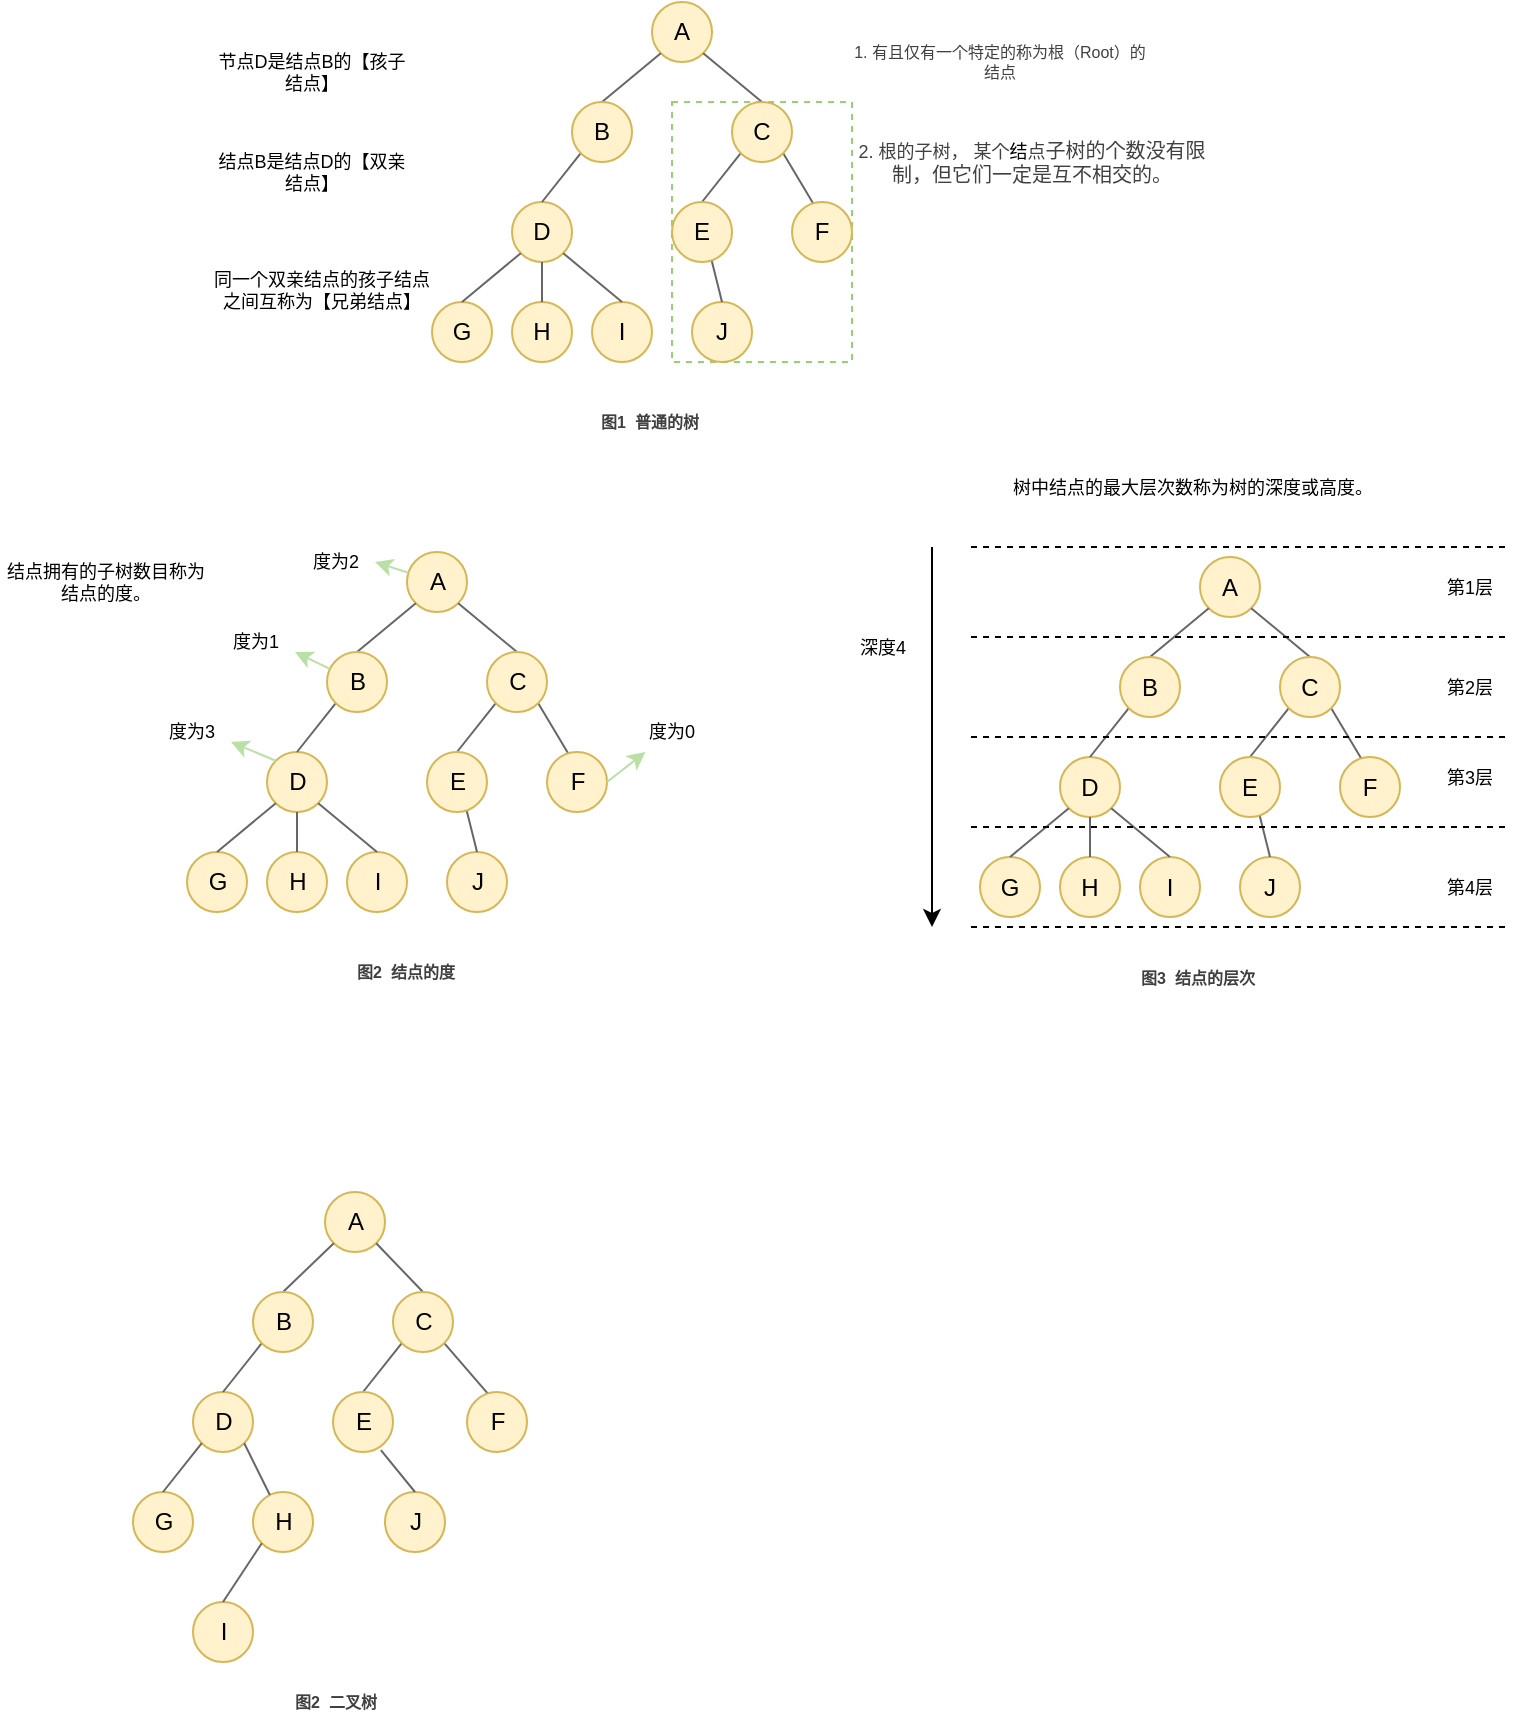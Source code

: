 <mxfile version="14.1.2" type="github">
  <diagram id="wbtQebCqkb7v4KOvZVG4" name="第 1 页">
    <mxGraphModel dx="981" dy="1744" grid="1" gridSize="10" guides="1" tooltips="1" connect="1" arrows="0" fold="1" page="1" pageScale="1" pageWidth="827" pageHeight="1169" math="0" shadow="0">
      <root>
        <mxCell id="0" />
        <mxCell id="1" parent="0" />
        <mxCell id="chGvUEU8lOG_RV2B_Zeu-36" value="" style="rounded=0;whiteSpace=wrap;html=1;fontSize=8;dashed=1;strokeColor=#97D077;" vertex="1" parent="1">
          <mxGeometry x="370" y="-1040" width="90" height="130" as="geometry" />
        </mxCell>
        <mxCell id="chGvUEU8lOG_RV2B_Zeu-2" value="D" style="ellipse;whiteSpace=wrap;html=1;aspect=fixed;fillColor=#fff2cc;strokeColor=#d6b656;" vertex="1" parent="1">
          <mxGeometry x="290" y="-990" width="30" height="30" as="geometry" />
        </mxCell>
        <mxCell id="chGvUEU8lOG_RV2B_Zeu-3" value="A" style="ellipse;whiteSpace=wrap;html=1;aspect=fixed;fillColor=#fff2cc;strokeColor=#d6b656;" vertex="1" parent="1">
          <mxGeometry x="360" y="-1090" width="30" height="30" as="geometry" />
        </mxCell>
        <mxCell id="chGvUEU8lOG_RV2B_Zeu-5" value="J" style="ellipse;whiteSpace=wrap;html=1;aspect=fixed;fillColor=#fff2cc;strokeColor=#d6b656;" vertex="1" parent="1">
          <mxGeometry x="380" y="-940" width="30" height="30" as="geometry" />
        </mxCell>
        <mxCell id="chGvUEU8lOG_RV2B_Zeu-6" value="G" style="ellipse;whiteSpace=wrap;html=1;aspect=fixed;fillColor=#fff2cc;strokeColor=#d6b656;" vertex="1" parent="1">
          <mxGeometry x="250" y="-940" width="30" height="30" as="geometry" />
        </mxCell>
        <mxCell id="chGvUEU8lOG_RV2B_Zeu-9" value="I" style="ellipse;whiteSpace=wrap;html=1;aspect=fixed;fillColor=#fff2cc;strokeColor=#d6b656;" vertex="1" parent="1">
          <mxGeometry x="330" y="-940" width="30" height="30" as="geometry" />
        </mxCell>
        <mxCell id="chGvUEU8lOG_RV2B_Zeu-10" value="H" style="ellipse;whiteSpace=wrap;html=1;aspect=fixed;fillColor=#fff2cc;strokeColor=#d6b656;" vertex="1" parent="1">
          <mxGeometry x="290" y="-940" width="30" height="30" as="geometry" />
        </mxCell>
        <mxCell id="chGvUEU8lOG_RV2B_Zeu-14" value="" style="endArrow=none;html=1;entryX=1;entryY=1;entryDx=0;entryDy=0;exitX=0.5;exitY=0;exitDx=0;exitDy=0;strokeWidth=1;strokeColor=#666666;" edge="1" parent="1" source="chGvUEU8lOG_RV2B_Zeu-29" target="chGvUEU8lOG_RV2B_Zeu-3">
          <mxGeometry width="50" height="50" relative="1" as="geometry">
            <mxPoint x="510" y="-1050" as="sourcePoint" />
            <mxPoint x="560" y="-1100" as="targetPoint" />
          </mxGeometry>
        </mxCell>
        <mxCell id="chGvUEU8lOG_RV2B_Zeu-15" value="" style="endArrow=none;html=1;entryX=0;entryY=1;entryDx=0;entryDy=0;exitX=0.5;exitY=0;exitDx=0;exitDy=0;strokeColor=#666666;strokeWidth=1;" edge="1" parent="1" source="chGvUEU8lOG_RV2B_Zeu-28" target="chGvUEU8lOG_RV2B_Zeu-3">
          <mxGeometry width="50" height="50" relative="1" as="geometry">
            <mxPoint x="250" y="-1030" as="sourcePoint" />
            <mxPoint x="300" y="-1080" as="targetPoint" />
          </mxGeometry>
        </mxCell>
        <mxCell id="chGvUEU8lOG_RV2B_Zeu-16" value="" style="endArrow=none;html=1;entryX=0;entryY=1;entryDx=0;entryDy=0;exitX=0.5;exitY=0;exitDx=0;exitDy=0;strokeColor=#666666;strokeWidth=1;" edge="1" parent="1" source="chGvUEU8lOG_RV2B_Zeu-2" target="chGvUEU8lOG_RV2B_Zeu-28">
          <mxGeometry width="50" height="50" relative="1" as="geometry">
            <mxPoint x="305" y="-980" as="sourcePoint" />
            <mxPoint x="530" y="-980" as="targetPoint" />
          </mxGeometry>
        </mxCell>
        <mxCell id="chGvUEU8lOG_RV2B_Zeu-17" value="" style="endArrow=none;html=1;entryX=1;entryY=1;entryDx=0;entryDy=0;exitX=0.369;exitY=0.051;exitDx=0;exitDy=0;strokeColor=#666666;strokeWidth=1;exitPerimeter=0;" edge="1" parent="1" source="chGvUEU8lOG_RV2B_Zeu-31" target="chGvUEU8lOG_RV2B_Zeu-29">
          <mxGeometry width="50" height="50" relative="1" as="geometry">
            <mxPoint x="590" y="-960" as="sourcePoint" />
            <mxPoint x="425.607" y="-1014.393" as="targetPoint" />
          </mxGeometry>
        </mxCell>
        <mxCell id="chGvUEU8lOG_RV2B_Zeu-18" value="" style="endArrow=none;html=1;exitX=0.5;exitY=0;exitDx=0;exitDy=0;strokeColor=#666666;strokeWidth=1;entryX=0;entryY=1;entryDx=0;entryDy=0;" edge="1" parent="1" source="chGvUEU8lOG_RV2B_Zeu-30" target="chGvUEU8lOG_RV2B_Zeu-29">
          <mxGeometry width="50" height="50" relative="1" as="geometry">
            <mxPoint x="395" y="-990" as="sourcePoint" />
            <mxPoint x="405" y="-1000" as="targetPoint" />
          </mxGeometry>
        </mxCell>
        <mxCell id="chGvUEU8lOG_RV2B_Zeu-19" value="" style="endArrow=none;html=1;entryX=0;entryY=1;entryDx=0;entryDy=0;exitX=0.5;exitY=0;exitDx=0;exitDy=0;strokeColor=#666666;strokeWidth=1;" edge="1" parent="1" source="chGvUEU8lOG_RV2B_Zeu-6" target="chGvUEU8lOG_RV2B_Zeu-2">
          <mxGeometry width="50" height="50" relative="1" as="geometry">
            <mxPoint x="190" y="-970" as="sourcePoint" />
            <mxPoint x="240" y="-1020" as="targetPoint" />
          </mxGeometry>
        </mxCell>
        <mxCell id="chGvUEU8lOG_RV2B_Zeu-20" value="" style="endArrow=none;html=1;entryX=0.5;entryY=1;entryDx=0;entryDy=0;strokeColor=#666666;strokeWidth=1;" edge="1" parent="1" source="chGvUEU8lOG_RV2B_Zeu-10" target="chGvUEU8lOG_RV2B_Zeu-2">
          <mxGeometry width="50" height="50" relative="1" as="geometry">
            <mxPoint x="240" y="-810" as="sourcePoint" />
            <mxPoint x="290" y="-860" as="targetPoint" />
          </mxGeometry>
        </mxCell>
        <mxCell id="chGvUEU8lOG_RV2B_Zeu-21" value="" style="endArrow=none;html=1;entryX=1;entryY=1;entryDx=0;entryDy=0;exitX=0.5;exitY=0;exitDx=0;exitDy=0;strokeColor=#666666;strokeWidth=1;" edge="1" parent="1" source="chGvUEU8lOG_RV2B_Zeu-9" target="chGvUEU8lOG_RV2B_Zeu-2">
          <mxGeometry width="50" height="50" relative="1" as="geometry">
            <mxPoint x="320" y="-790" as="sourcePoint" />
            <mxPoint x="370" y="-840" as="targetPoint" />
          </mxGeometry>
        </mxCell>
        <mxCell id="chGvUEU8lOG_RV2B_Zeu-22" value="" style="endArrow=none;html=1;exitX=0.5;exitY=0;exitDx=0;exitDy=0;strokeColor=#666666;strokeWidth=1;entryX=0.662;entryY=0.981;entryDx=0;entryDy=0;entryPerimeter=0;" edge="1" parent="1" source="chGvUEU8lOG_RV2B_Zeu-5" target="chGvUEU8lOG_RV2B_Zeu-30">
          <mxGeometry width="50" height="50" relative="1" as="geometry">
            <mxPoint x="520" y="-910" as="sourcePoint" />
            <mxPoint x="396" y="-964" as="targetPoint" />
          </mxGeometry>
        </mxCell>
        <mxCell id="chGvUEU8lOG_RV2B_Zeu-28" value="B" style="ellipse;whiteSpace=wrap;html=1;aspect=fixed;fillColor=#fff2cc;strokeColor=#d6b656;" vertex="1" parent="1">
          <mxGeometry x="320" y="-1040" width="30" height="30" as="geometry" />
        </mxCell>
        <mxCell id="chGvUEU8lOG_RV2B_Zeu-29" value="C" style="ellipse;whiteSpace=wrap;html=1;aspect=fixed;fillColor=#fff2cc;strokeColor=#d6b656;" vertex="1" parent="1">
          <mxGeometry x="400" y="-1040" width="30" height="30" as="geometry" />
        </mxCell>
        <mxCell id="chGvUEU8lOG_RV2B_Zeu-30" value="E" style="ellipse;whiteSpace=wrap;html=1;aspect=fixed;fillColor=#fff2cc;strokeColor=#d6b656;" vertex="1" parent="1">
          <mxGeometry x="370" y="-990" width="30" height="30" as="geometry" />
        </mxCell>
        <mxCell id="chGvUEU8lOG_RV2B_Zeu-31" value="F" style="ellipse;whiteSpace=wrap;html=1;aspect=fixed;fillColor=#fff2cc;strokeColor=#d6b656;" vertex="1" parent="1">
          <mxGeometry x="430" y="-990" width="30" height="30" as="geometry" />
        </mxCell>
        <mxCell id="chGvUEU8lOG_RV2B_Zeu-34" value="&lt;span style=&quot;color: rgb(64 , 64 , 64) ; font-size: 8px ; background-color: rgb(255 , 255 , 255)&quot;&gt;1. 有且仅有一个特定的称为根（Root）的结点&lt;/span&gt;" style="text;html=1;strokeColor=none;fillColor=none;align=center;verticalAlign=middle;whiteSpace=wrap;rounded=0;fontSize=8;" vertex="1" parent="1">
          <mxGeometry x="459" y="-1070" width="150" height="20" as="geometry" />
        </mxCell>
        <mxCell id="chGvUEU8lOG_RV2B_Zeu-35" value="&lt;span style=&quot;color: rgb(64 , 64 , 64) ; font-size: 8px ; font-style: normal ; letter-spacing: normal ; text-indent: 0px ; text-transform: none ; word-spacing: 0px ; background-color: rgb(255 , 255 , 255) ; display: inline ; float: none&quot;&gt;图1&amp;nbsp; 普通的树&lt;/span&gt;" style="text;html=1;strokeColor=none;fillColor=none;align=center;verticalAlign=middle;whiteSpace=wrap;rounded=0;fontSize=8;fontStyle=1" vertex="1" parent="1">
          <mxGeometry x="304" y="-890" width="110" height="20" as="geometry" />
        </mxCell>
        <mxCell id="chGvUEU8lOG_RV2B_Zeu-38" value="&lt;span style=&quot;color: rgb(64 , 64 , 64) ; font-size: 9px ; background-color: rgb(255 , 255 , 255)&quot;&gt;2. 根的子树， 某个&lt;/span&gt;结&lt;span style=&quot;color: rgb(64 , 64 , 64) ; font-size: 9px ; background-color: rgb(255 , 255 , 255)&quot;&gt;点&lt;/span&gt;&lt;font color=&quot;#404040&quot; size=&quot;1&quot;&gt;子树的个数没有限制，但它们一定是互不相交的。&lt;/font&gt;" style="text;html=1;strokeColor=none;fillColor=none;align=center;verticalAlign=middle;whiteSpace=wrap;rounded=0;dashed=1;fontSize=9;" vertex="1" parent="1">
          <mxGeometry x="460" y="-1030" width="180" height="40" as="geometry" />
        </mxCell>
        <mxCell id="chGvUEU8lOG_RV2B_Zeu-47" value="节点D是结点B的【孩子结点】" style="text;html=1;strokeColor=none;fillColor=none;align=center;verticalAlign=middle;whiteSpace=wrap;rounded=0;dashed=1;fontSize=9;" vertex="1" parent="1">
          <mxGeometry x="140" y="-1070" width="100" height="30" as="geometry" />
        </mxCell>
        <mxCell id="chGvUEU8lOG_RV2B_Zeu-48" value="结点B是结点D的【双亲结点】" style="text;html=1;strokeColor=none;fillColor=none;align=center;verticalAlign=middle;whiteSpace=wrap;rounded=0;dashed=1;fontSize=9;" vertex="1" parent="1">
          <mxGeometry x="140" y="-1020" width="100" height="30" as="geometry" />
        </mxCell>
        <mxCell id="chGvUEU8lOG_RV2B_Zeu-49" value="同一个双亲结点的孩子结点之间互称为【兄弟结点】" style="text;html=1;strokeColor=none;fillColor=none;align=center;verticalAlign=middle;whiteSpace=wrap;rounded=0;dashed=1;fontSize=9;" vertex="1" parent="1">
          <mxGeometry x="140" y="-970" width="110" height="47.5" as="geometry" />
        </mxCell>
        <mxCell id="chGvUEU8lOG_RV2B_Zeu-50" style="edgeStyle=none;rounded=0;orthogonalLoop=1;jettySize=auto;html=1;exitX=1;exitY=0.5;exitDx=0;exitDy=0;strokeColor=#B9E0A5;strokeWidth=1;fontSize=9;" edge="1" parent="1" source="chGvUEU8lOG_RV2B_Zeu-35" target="chGvUEU8lOG_RV2B_Zeu-35">
          <mxGeometry relative="1" as="geometry" />
        </mxCell>
        <mxCell id="chGvUEU8lOG_RV2B_Zeu-52" value="D" style="ellipse;whiteSpace=wrap;html=1;aspect=fixed;fillColor=#fff2cc;strokeColor=#d6b656;" vertex="1" parent="1">
          <mxGeometry x="167.5" y="-715" width="30" height="30" as="geometry" />
        </mxCell>
        <mxCell id="chGvUEU8lOG_RV2B_Zeu-53" value="A" style="ellipse;whiteSpace=wrap;html=1;aspect=fixed;fillColor=#fff2cc;strokeColor=#d6b656;" vertex="1" parent="1">
          <mxGeometry x="237.5" y="-815" width="30" height="30" as="geometry" />
        </mxCell>
        <mxCell id="chGvUEU8lOG_RV2B_Zeu-54" value="J" style="ellipse;whiteSpace=wrap;html=1;aspect=fixed;fillColor=#fff2cc;strokeColor=#d6b656;" vertex="1" parent="1">
          <mxGeometry x="257.5" y="-665" width="30" height="30" as="geometry" />
        </mxCell>
        <mxCell id="chGvUEU8lOG_RV2B_Zeu-55" value="G" style="ellipse;whiteSpace=wrap;html=1;aspect=fixed;fillColor=#fff2cc;strokeColor=#d6b656;" vertex="1" parent="1">
          <mxGeometry x="127.5" y="-665" width="30" height="30" as="geometry" />
        </mxCell>
        <mxCell id="chGvUEU8lOG_RV2B_Zeu-56" value="I" style="ellipse;whiteSpace=wrap;html=1;aspect=fixed;fillColor=#fff2cc;strokeColor=#d6b656;" vertex="1" parent="1">
          <mxGeometry x="207.5" y="-665" width="30" height="30" as="geometry" />
        </mxCell>
        <mxCell id="chGvUEU8lOG_RV2B_Zeu-57" value="H" style="ellipse;whiteSpace=wrap;html=1;aspect=fixed;fillColor=#fff2cc;strokeColor=#d6b656;" vertex="1" parent="1">
          <mxGeometry x="167.5" y="-665" width="30" height="30" as="geometry" />
        </mxCell>
        <mxCell id="chGvUEU8lOG_RV2B_Zeu-58" value="" style="endArrow=none;html=1;entryX=1;entryY=1;entryDx=0;entryDy=0;exitX=0.5;exitY=0;exitDx=0;exitDy=0;strokeWidth=1;strokeColor=#666666;" edge="1" parent="1" source="chGvUEU8lOG_RV2B_Zeu-68" target="chGvUEU8lOG_RV2B_Zeu-53">
          <mxGeometry width="50" height="50" relative="1" as="geometry">
            <mxPoint x="387.5" y="-775" as="sourcePoint" />
            <mxPoint x="437.5" y="-825" as="targetPoint" />
          </mxGeometry>
        </mxCell>
        <mxCell id="chGvUEU8lOG_RV2B_Zeu-59" value="" style="endArrow=none;html=1;entryX=0;entryY=1;entryDx=0;entryDy=0;exitX=0.5;exitY=0;exitDx=0;exitDy=0;strokeColor=#666666;strokeWidth=1;" edge="1" parent="1" source="chGvUEU8lOG_RV2B_Zeu-67" target="chGvUEU8lOG_RV2B_Zeu-53">
          <mxGeometry width="50" height="50" relative="1" as="geometry">
            <mxPoint x="127.5" y="-755" as="sourcePoint" />
            <mxPoint x="177.5" y="-805" as="targetPoint" />
          </mxGeometry>
        </mxCell>
        <mxCell id="chGvUEU8lOG_RV2B_Zeu-60" value="" style="endArrow=none;html=1;entryX=0;entryY=1;entryDx=0;entryDy=0;exitX=0.5;exitY=0;exitDx=0;exitDy=0;strokeColor=#666666;strokeWidth=1;" edge="1" parent="1" source="chGvUEU8lOG_RV2B_Zeu-52" target="chGvUEU8lOG_RV2B_Zeu-67">
          <mxGeometry width="50" height="50" relative="1" as="geometry">
            <mxPoint x="182.5" y="-705" as="sourcePoint" />
            <mxPoint x="407.5" y="-705" as="targetPoint" />
          </mxGeometry>
        </mxCell>
        <mxCell id="chGvUEU8lOG_RV2B_Zeu-61" value="" style="endArrow=none;html=1;entryX=1;entryY=1;entryDx=0;entryDy=0;exitX=0.369;exitY=0.051;exitDx=0;exitDy=0;strokeColor=#666666;strokeWidth=1;exitPerimeter=0;" edge="1" parent="1" source="chGvUEU8lOG_RV2B_Zeu-70" target="chGvUEU8lOG_RV2B_Zeu-68">
          <mxGeometry width="50" height="50" relative="1" as="geometry">
            <mxPoint x="467.5" y="-685" as="sourcePoint" />
            <mxPoint x="303.107" y="-739.393" as="targetPoint" />
          </mxGeometry>
        </mxCell>
        <mxCell id="chGvUEU8lOG_RV2B_Zeu-62" value="" style="endArrow=none;html=1;exitX=0.5;exitY=0;exitDx=0;exitDy=0;strokeColor=#666666;strokeWidth=1;entryX=0;entryY=1;entryDx=0;entryDy=0;" edge="1" parent="1" source="chGvUEU8lOG_RV2B_Zeu-69" target="chGvUEU8lOG_RV2B_Zeu-68">
          <mxGeometry width="50" height="50" relative="1" as="geometry">
            <mxPoint x="272.5" y="-715" as="sourcePoint" />
            <mxPoint x="282.5" y="-725" as="targetPoint" />
          </mxGeometry>
        </mxCell>
        <mxCell id="chGvUEU8lOG_RV2B_Zeu-63" value="" style="endArrow=none;html=1;entryX=0;entryY=1;entryDx=0;entryDy=0;exitX=0.5;exitY=0;exitDx=0;exitDy=0;strokeColor=#666666;strokeWidth=1;" edge="1" parent="1" source="chGvUEU8lOG_RV2B_Zeu-55" target="chGvUEU8lOG_RV2B_Zeu-52">
          <mxGeometry width="50" height="50" relative="1" as="geometry">
            <mxPoint x="67.5" y="-695" as="sourcePoint" />
            <mxPoint x="117.5" y="-745" as="targetPoint" />
          </mxGeometry>
        </mxCell>
        <mxCell id="chGvUEU8lOG_RV2B_Zeu-64" value="" style="endArrow=none;html=1;entryX=0.5;entryY=1;entryDx=0;entryDy=0;strokeColor=#666666;strokeWidth=1;" edge="1" parent="1" source="chGvUEU8lOG_RV2B_Zeu-57" target="chGvUEU8lOG_RV2B_Zeu-52">
          <mxGeometry width="50" height="50" relative="1" as="geometry">
            <mxPoint x="117.5" y="-535" as="sourcePoint" />
            <mxPoint x="167.5" y="-585" as="targetPoint" />
          </mxGeometry>
        </mxCell>
        <mxCell id="chGvUEU8lOG_RV2B_Zeu-65" value="" style="endArrow=none;html=1;entryX=1;entryY=1;entryDx=0;entryDy=0;exitX=0.5;exitY=0;exitDx=0;exitDy=0;strokeColor=#666666;strokeWidth=1;" edge="1" parent="1" source="chGvUEU8lOG_RV2B_Zeu-56" target="chGvUEU8lOG_RV2B_Zeu-52">
          <mxGeometry width="50" height="50" relative="1" as="geometry">
            <mxPoint x="197.5" y="-515" as="sourcePoint" />
            <mxPoint x="247.5" y="-565" as="targetPoint" />
          </mxGeometry>
        </mxCell>
        <mxCell id="chGvUEU8lOG_RV2B_Zeu-66" value="" style="endArrow=none;html=1;exitX=0.5;exitY=0;exitDx=0;exitDy=0;strokeColor=#666666;strokeWidth=1;entryX=0.662;entryY=0.981;entryDx=0;entryDy=0;entryPerimeter=0;" edge="1" parent="1" source="chGvUEU8lOG_RV2B_Zeu-54" target="chGvUEU8lOG_RV2B_Zeu-69">
          <mxGeometry width="50" height="50" relative="1" as="geometry">
            <mxPoint x="397.5" y="-635" as="sourcePoint" />
            <mxPoint x="273.5" y="-689" as="targetPoint" />
          </mxGeometry>
        </mxCell>
        <mxCell id="chGvUEU8lOG_RV2B_Zeu-67" value="B" style="ellipse;whiteSpace=wrap;html=1;aspect=fixed;fillColor=#fff2cc;strokeColor=#d6b656;" vertex="1" parent="1">
          <mxGeometry x="197.5" y="-765" width="30" height="30" as="geometry" />
        </mxCell>
        <mxCell id="chGvUEU8lOG_RV2B_Zeu-68" value="C" style="ellipse;whiteSpace=wrap;html=1;aspect=fixed;fillColor=#fff2cc;strokeColor=#d6b656;" vertex="1" parent="1">
          <mxGeometry x="277.5" y="-765" width="30" height="30" as="geometry" />
        </mxCell>
        <mxCell id="chGvUEU8lOG_RV2B_Zeu-69" value="E" style="ellipse;whiteSpace=wrap;html=1;aspect=fixed;fillColor=#fff2cc;strokeColor=#d6b656;" vertex="1" parent="1">
          <mxGeometry x="247.5" y="-715" width="30" height="30" as="geometry" />
        </mxCell>
        <mxCell id="chGvUEU8lOG_RV2B_Zeu-70" value="F" style="ellipse;whiteSpace=wrap;html=1;aspect=fixed;fillColor=#fff2cc;strokeColor=#d6b656;" vertex="1" parent="1">
          <mxGeometry x="307.5" y="-715" width="30" height="30" as="geometry" />
        </mxCell>
        <mxCell id="chGvUEU8lOG_RV2B_Zeu-71" value="&lt;span style=&quot;color: rgb(64 , 64 , 64) ; font-size: 8px ; font-style: normal ; letter-spacing: normal ; text-indent: 0px ; text-transform: none ; word-spacing: 0px ; background-color: rgb(255 , 255 , 255) ; display: inline ; float: none&quot;&gt;图2&amp;nbsp; 结点的度&lt;/span&gt;" style="text;html=1;strokeColor=none;fillColor=none;align=center;verticalAlign=middle;whiteSpace=wrap;rounded=0;fontSize=8;fontStyle=1" vertex="1" parent="1">
          <mxGeometry x="181.5" y="-615" width="110" height="20" as="geometry" />
        </mxCell>
        <mxCell id="chGvUEU8lOG_RV2B_Zeu-72" value="结点拥有的子树数目称为结点的度。" style="text;html=1;strokeColor=none;fillColor=none;align=center;verticalAlign=middle;whiteSpace=wrap;rounded=0;dashed=1;fontSize=9;" vertex="1" parent="1">
          <mxGeometry x="34" y="-820" width="106" height="40" as="geometry" />
        </mxCell>
        <mxCell id="chGvUEU8lOG_RV2B_Zeu-73" value="度为2" style="text;html=1;strokeColor=none;fillColor=none;align=center;verticalAlign=middle;whiteSpace=wrap;rounded=0;dashed=1;fontSize=9;" vertex="1" parent="1">
          <mxGeometry x="181.5" y="-820" width="40" height="20" as="geometry" />
        </mxCell>
        <mxCell id="chGvUEU8lOG_RV2B_Zeu-74" value="" style="endArrow=classic;html=1;strokeWidth=1;fontSize=9;entryX=1;entryY=0.5;entryDx=0;entryDy=0;strokeColor=#B9E0A5;" edge="1" parent="1" source="chGvUEU8lOG_RV2B_Zeu-53" target="chGvUEU8lOG_RV2B_Zeu-73">
          <mxGeometry width="50" height="50" relative="1" as="geometry">
            <mxPoint x="307.5" y="-835" as="sourcePoint" />
            <mxPoint x="357.5" y="-885" as="targetPoint" />
          </mxGeometry>
        </mxCell>
        <mxCell id="chGvUEU8lOG_RV2B_Zeu-75" value="度为1" style="text;html=1;strokeColor=none;fillColor=none;align=center;verticalAlign=middle;whiteSpace=wrap;rounded=0;dashed=1;fontSize=9;" vertex="1" parent="1">
          <mxGeometry x="141.5" y="-780" width="40" height="20" as="geometry" />
        </mxCell>
        <mxCell id="chGvUEU8lOG_RV2B_Zeu-76" value="" style="endArrow=classic;html=1;strokeWidth=1;fontSize=9;entryX=1;entryY=0.75;entryDx=0;entryDy=0;strokeColor=#B9E0A5;" edge="1" parent="1" source="chGvUEU8lOG_RV2B_Zeu-67" target="chGvUEU8lOG_RV2B_Zeu-75">
          <mxGeometry width="50" height="50" relative="1" as="geometry">
            <mxPoint x="250.327" y="-798.765" as="sourcePoint" />
            <mxPoint x="227.5" y="-815" as="targetPoint" />
          </mxGeometry>
        </mxCell>
        <mxCell id="chGvUEU8lOG_RV2B_Zeu-77" style="edgeStyle=none;rounded=0;orthogonalLoop=1;jettySize=auto;html=1;exitX=1;exitY=0.5;exitDx=0;exitDy=0;strokeColor=#B9E0A5;strokeWidth=1;fontSize=9;" edge="1" parent="1" source="chGvUEU8lOG_RV2B_Zeu-71" target="chGvUEU8lOG_RV2B_Zeu-71">
          <mxGeometry relative="1" as="geometry" />
        </mxCell>
        <mxCell id="chGvUEU8lOG_RV2B_Zeu-78" value="度为3" style="text;html=1;strokeColor=none;fillColor=none;align=center;verticalAlign=middle;whiteSpace=wrap;rounded=0;dashed=1;fontSize=9;" vertex="1" parent="1">
          <mxGeometry x="109.5" y="-735" width="40" height="20" as="geometry" />
        </mxCell>
        <mxCell id="chGvUEU8lOG_RV2B_Zeu-79" value="度为0" style="text;html=1;strokeColor=none;fillColor=none;align=center;verticalAlign=middle;whiteSpace=wrap;rounded=0;dashed=1;fontSize=9;" vertex="1" parent="1">
          <mxGeometry x="349.5" y="-735" width="40" height="20" as="geometry" />
        </mxCell>
        <mxCell id="chGvUEU8lOG_RV2B_Zeu-80" value="" style="endArrow=classic;html=1;strokeWidth=1;fontSize=9;entryX=1;entryY=0.75;entryDx=0;entryDy=0;strokeColor=#B9E0A5;exitX=0;exitY=0;exitDx=0;exitDy=0;" edge="1" parent="1" source="chGvUEU8lOG_RV2B_Zeu-52" target="chGvUEU8lOG_RV2B_Zeu-78">
          <mxGeometry width="50" height="50" relative="1" as="geometry">
            <mxPoint x="207.836" y="-743.158" as="sourcePoint" />
            <mxPoint x="177.5" y="-750" as="targetPoint" />
          </mxGeometry>
        </mxCell>
        <mxCell id="chGvUEU8lOG_RV2B_Zeu-81" value="" style="endArrow=classic;html=1;strokeWidth=1;fontSize=9;strokeColor=#B9E0A5;exitX=1;exitY=0.5;exitDx=0;exitDy=0;" edge="1" parent="1" source="chGvUEU8lOG_RV2B_Zeu-70" target="chGvUEU8lOG_RV2B_Zeu-79">
          <mxGeometry width="50" height="50" relative="1" as="geometry">
            <mxPoint x="181.893" y="-700.607" as="sourcePoint" />
            <mxPoint x="149.5" y="-710" as="targetPoint" />
          </mxGeometry>
        </mxCell>
        <mxCell id="chGvUEU8lOG_RV2B_Zeu-82" value="D" style="ellipse;whiteSpace=wrap;html=1;aspect=fixed;fillColor=#fff2cc;strokeColor=#d6b656;" vertex="1" parent="1">
          <mxGeometry x="564" y="-712.5" width="30" height="30" as="geometry" />
        </mxCell>
        <mxCell id="chGvUEU8lOG_RV2B_Zeu-83" value="A" style="ellipse;whiteSpace=wrap;html=1;aspect=fixed;fillColor=#fff2cc;strokeColor=#d6b656;" vertex="1" parent="1">
          <mxGeometry x="634" y="-812.5" width="30" height="30" as="geometry" />
        </mxCell>
        <mxCell id="chGvUEU8lOG_RV2B_Zeu-84" value="J" style="ellipse;whiteSpace=wrap;html=1;aspect=fixed;fillColor=#fff2cc;strokeColor=#d6b656;" vertex="1" parent="1">
          <mxGeometry x="654" y="-662.5" width="30" height="30" as="geometry" />
        </mxCell>
        <mxCell id="chGvUEU8lOG_RV2B_Zeu-85" value="G" style="ellipse;whiteSpace=wrap;html=1;aspect=fixed;fillColor=#fff2cc;strokeColor=#d6b656;" vertex="1" parent="1">
          <mxGeometry x="524" y="-662.5" width="30" height="30" as="geometry" />
        </mxCell>
        <mxCell id="chGvUEU8lOG_RV2B_Zeu-86" value="I" style="ellipse;whiteSpace=wrap;html=1;aspect=fixed;fillColor=#fff2cc;strokeColor=#d6b656;" vertex="1" parent="1">
          <mxGeometry x="604" y="-662.5" width="30" height="30" as="geometry" />
        </mxCell>
        <mxCell id="chGvUEU8lOG_RV2B_Zeu-87" value="H" style="ellipse;whiteSpace=wrap;html=1;aspect=fixed;fillColor=#fff2cc;strokeColor=#d6b656;" vertex="1" parent="1">
          <mxGeometry x="564" y="-662.5" width="30" height="30" as="geometry" />
        </mxCell>
        <mxCell id="chGvUEU8lOG_RV2B_Zeu-88" value="" style="endArrow=none;html=1;entryX=1;entryY=1;entryDx=0;entryDy=0;exitX=0.5;exitY=0;exitDx=0;exitDy=0;strokeWidth=1;strokeColor=#666666;" edge="1" parent="1" source="chGvUEU8lOG_RV2B_Zeu-98" target="chGvUEU8lOG_RV2B_Zeu-83">
          <mxGeometry width="50" height="50" relative="1" as="geometry">
            <mxPoint x="784" y="-772.5" as="sourcePoint" />
            <mxPoint x="834" y="-822.5" as="targetPoint" />
          </mxGeometry>
        </mxCell>
        <mxCell id="chGvUEU8lOG_RV2B_Zeu-89" value="" style="endArrow=none;html=1;entryX=0;entryY=1;entryDx=0;entryDy=0;exitX=0.5;exitY=0;exitDx=0;exitDy=0;strokeColor=#666666;strokeWidth=1;" edge="1" parent="1" source="chGvUEU8lOG_RV2B_Zeu-97" target="chGvUEU8lOG_RV2B_Zeu-83">
          <mxGeometry width="50" height="50" relative="1" as="geometry">
            <mxPoint x="524" y="-752.5" as="sourcePoint" />
            <mxPoint x="574" y="-802.5" as="targetPoint" />
          </mxGeometry>
        </mxCell>
        <mxCell id="chGvUEU8lOG_RV2B_Zeu-90" value="" style="endArrow=none;html=1;entryX=0;entryY=1;entryDx=0;entryDy=0;exitX=0.5;exitY=0;exitDx=0;exitDy=0;strokeColor=#666666;strokeWidth=1;" edge="1" parent="1" source="chGvUEU8lOG_RV2B_Zeu-82" target="chGvUEU8lOG_RV2B_Zeu-97">
          <mxGeometry width="50" height="50" relative="1" as="geometry">
            <mxPoint x="579" y="-702.5" as="sourcePoint" />
            <mxPoint x="804" y="-702.5" as="targetPoint" />
          </mxGeometry>
        </mxCell>
        <mxCell id="chGvUEU8lOG_RV2B_Zeu-91" value="" style="endArrow=none;html=1;entryX=1;entryY=1;entryDx=0;entryDy=0;exitX=0.369;exitY=0.051;exitDx=0;exitDy=0;strokeColor=#666666;strokeWidth=1;exitPerimeter=0;" edge="1" parent="1" source="chGvUEU8lOG_RV2B_Zeu-100" target="chGvUEU8lOG_RV2B_Zeu-98">
          <mxGeometry width="50" height="50" relative="1" as="geometry">
            <mxPoint x="864" y="-682.5" as="sourcePoint" />
            <mxPoint x="699.607" y="-736.893" as="targetPoint" />
          </mxGeometry>
        </mxCell>
        <mxCell id="chGvUEU8lOG_RV2B_Zeu-92" value="" style="endArrow=none;html=1;exitX=0.5;exitY=0;exitDx=0;exitDy=0;strokeColor=#666666;strokeWidth=1;entryX=0;entryY=1;entryDx=0;entryDy=0;" edge="1" parent="1" source="chGvUEU8lOG_RV2B_Zeu-99" target="chGvUEU8lOG_RV2B_Zeu-98">
          <mxGeometry width="50" height="50" relative="1" as="geometry">
            <mxPoint x="669" y="-712.5" as="sourcePoint" />
            <mxPoint x="679" y="-722.5" as="targetPoint" />
          </mxGeometry>
        </mxCell>
        <mxCell id="chGvUEU8lOG_RV2B_Zeu-93" value="" style="endArrow=none;html=1;entryX=0;entryY=1;entryDx=0;entryDy=0;exitX=0.5;exitY=0;exitDx=0;exitDy=0;strokeColor=#666666;strokeWidth=1;" edge="1" parent="1" source="chGvUEU8lOG_RV2B_Zeu-85" target="chGvUEU8lOG_RV2B_Zeu-82">
          <mxGeometry width="50" height="50" relative="1" as="geometry">
            <mxPoint x="464" y="-692.5" as="sourcePoint" />
            <mxPoint x="514" y="-742.5" as="targetPoint" />
          </mxGeometry>
        </mxCell>
        <mxCell id="chGvUEU8lOG_RV2B_Zeu-94" value="" style="endArrow=none;html=1;entryX=0.5;entryY=1;entryDx=0;entryDy=0;strokeColor=#666666;strokeWidth=1;" edge="1" parent="1" source="chGvUEU8lOG_RV2B_Zeu-87" target="chGvUEU8lOG_RV2B_Zeu-82">
          <mxGeometry width="50" height="50" relative="1" as="geometry">
            <mxPoint x="514" y="-532.5" as="sourcePoint" />
            <mxPoint x="564" y="-582.5" as="targetPoint" />
          </mxGeometry>
        </mxCell>
        <mxCell id="chGvUEU8lOG_RV2B_Zeu-95" value="" style="endArrow=none;html=1;entryX=1;entryY=1;entryDx=0;entryDy=0;exitX=0.5;exitY=0;exitDx=0;exitDy=0;strokeColor=#666666;strokeWidth=1;" edge="1" parent="1" source="chGvUEU8lOG_RV2B_Zeu-86" target="chGvUEU8lOG_RV2B_Zeu-82">
          <mxGeometry width="50" height="50" relative="1" as="geometry">
            <mxPoint x="594" y="-512.5" as="sourcePoint" />
            <mxPoint x="644" y="-562.5" as="targetPoint" />
          </mxGeometry>
        </mxCell>
        <mxCell id="chGvUEU8lOG_RV2B_Zeu-96" value="" style="endArrow=none;html=1;exitX=0.5;exitY=0;exitDx=0;exitDy=0;strokeColor=#666666;strokeWidth=1;entryX=0.662;entryY=0.981;entryDx=0;entryDy=0;entryPerimeter=0;" edge="1" parent="1" source="chGvUEU8lOG_RV2B_Zeu-84" target="chGvUEU8lOG_RV2B_Zeu-99">
          <mxGeometry width="50" height="50" relative="1" as="geometry">
            <mxPoint x="794" y="-632.5" as="sourcePoint" />
            <mxPoint x="670" y="-686.5" as="targetPoint" />
          </mxGeometry>
        </mxCell>
        <mxCell id="chGvUEU8lOG_RV2B_Zeu-97" value="B" style="ellipse;whiteSpace=wrap;html=1;aspect=fixed;fillColor=#fff2cc;strokeColor=#d6b656;" vertex="1" parent="1">
          <mxGeometry x="594" y="-762.5" width="30" height="30" as="geometry" />
        </mxCell>
        <mxCell id="chGvUEU8lOG_RV2B_Zeu-98" value="C" style="ellipse;whiteSpace=wrap;html=1;aspect=fixed;fillColor=#fff2cc;strokeColor=#d6b656;" vertex="1" parent="1">
          <mxGeometry x="674" y="-762.5" width="30" height="30" as="geometry" />
        </mxCell>
        <mxCell id="chGvUEU8lOG_RV2B_Zeu-99" value="E" style="ellipse;whiteSpace=wrap;html=1;aspect=fixed;fillColor=#fff2cc;strokeColor=#d6b656;" vertex="1" parent="1">
          <mxGeometry x="644" y="-712.5" width="30" height="30" as="geometry" />
        </mxCell>
        <mxCell id="chGvUEU8lOG_RV2B_Zeu-100" value="F" style="ellipse;whiteSpace=wrap;html=1;aspect=fixed;fillColor=#fff2cc;strokeColor=#d6b656;" vertex="1" parent="1">
          <mxGeometry x="704" y="-712.5" width="30" height="30" as="geometry" />
        </mxCell>
        <mxCell id="chGvUEU8lOG_RV2B_Zeu-101" value="&lt;span style=&quot;color: rgb(64 , 64 , 64) ; font-size: 8px ; font-style: normal ; letter-spacing: normal ; text-indent: 0px ; text-transform: none ; word-spacing: 0px ; background-color: rgb(255 , 255 , 255) ; display: inline ; float: none&quot;&gt;图3&amp;nbsp; 结点的层次&lt;/span&gt;" style="text;html=1;strokeColor=none;fillColor=none;align=center;verticalAlign=middle;whiteSpace=wrap;rounded=0;fontSize=8;fontStyle=1" vertex="1" parent="1">
          <mxGeometry x="578" y="-612.5" width="110" height="20" as="geometry" />
        </mxCell>
        <mxCell id="chGvUEU8lOG_RV2B_Zeu-103" value="第1层" style="text;html=1;strokeColor=none;fillColor=none;align=center;verticalAlign=middle;whiteSpace=wrap;rounded=0;dashed=1;fontSize=9;" vertex="1" parent="1">
          <mxGeometry x="748.5" y="-807.5" width="40" height="20" as="geometry" />
        </mxCell>
        <mxCell id="chGvUEU8lOG_RV2B_Zeu-105" value="第2层" style="text;html=1;strokeColor=none;fillColor=none;align=center;verticalAlign=middle;whiteSpace=wrap;rounded=0;dashed=1;fontSize=9;" vertex="1" parent="1">
          <mxGeometry x="748.5" y="-757.5" width="40" height="20" as="geometry" />
        </mxCell>
        <mxCell id="chGvUEU8lOG_RV2B_Zeu-107" style="edgeStyle=none;rounded=0;orthogonalLoop=1;jettySize=auto;html=1;exitX=1;exitY=0.5;exitDx=0;exitDy=0;strokeColor=#B9E0A5;strokeWidth=1;fontSize=9;" edge="1" parent="1" source="chGvUEU8lOG_RV2B_Zeu-101" target="chGvUEU8lOG_RV2B_Zeu-101">
          <mxGeometry relative="1" as="geometry" />
        </mxCell>
        <mxCell id="chGvUEU8lOG_RV2B_Zeu-108" value="第4层" style="text;html=1;strokeColor=none;fillColor=none;align=center;verticalAlign=middle;whiteSpace=wrap;rounded=0;dashed=1;fontSize=9;" vertex="1" parent="1">
          <mxGeometry x="748.5" y="-657.5" width="40" height="20" as="geometry" />
        </mxCell>
        <mxCell id="chGvUEU8lOG_RV2B_Zeu-109" value="第3层" style="text;html=1;strokeColor=none;fillColor=none;align=center;verticalAlign=middle;whiteSpace=wrap;rounded=0;dashed=1;fontSize=9;" vertex="1" parent="1">
          <mxGeometry x="748.5" y="-712.5" width="40" height="20" as="geometry" />
        </mxCell>
        <mxCell id="chGvUEU8lOG_RV2B_Zeu-112" value="" style="endArrow=none;dashed=1;html=1;strokeWidth=1;fontSize=9;" edge="1" parent="1">
          <mxGeometry width="50" height="50" relative="1" as="geometry">
            <mxPoint x="519.5" y="-772.5" as="sourcePoint" />
            <mxPoint x="789.5" y="-772.5" as="targetPoint" />
          </mxGeometry>
        </mxCell>
        <mxCell id="chGvUEU8lOG_RV2B_Zeu-113" value="" style="endArrow=none;dashed=1;html=1;strokeWidth=1;fontSize=9;" edge="1" parent="1">
          <mxGeometry width="50" height="50" relative="1" as="geometry">
            <mxPoint x="519.5" y="-722.5" as="sourcePoint" />
            <mxPoint x="788.5" y="-722.5" as="targetPoint" />
          </mxGeometry>
        </mxCell>
        <mxCell id="chGvUEU8lOG_RV2B_Zeu-114" value="" style="endArrow=none;dashed=1;html=1;strokeWidth=1;fontSize=9;" edge="1" parent="1">
          <mxGeometry width="50" height="50" relative="1" as="geometry">
            <mxPoint x="519.5" y="-677.5" as="sourcePoint" />
            <mxPoint x="789.5" y="-677.5" as="targetPoint" />
          </mxGeometry>
        </mxCell>
        <mxCell id="chGvUEU8lOG_RV2B_Zeu-115" value="" style="endArrow=none;dashed=1;html=1;strokeWidth=1;fontSize=9;" edge="1" parent="1">
          <mxGeometry width="50" height="50" relative="1" as="geometry">
            <mxPoint x="519.5" y="-627.5" as="sourcePoint" />
            <mxPoint x="789.5" y="-627.5" as="targetPoint" />
          </mxGeometry>
        </mxCell>
        <mxCell id="chGvUEU8lOG_RV2B_Zeu-116" value="" style="endArrow=none;dashed=1;html=1;strokeWidth=1;fontSize=9;" edge="1" parent="1">
          <mxGeometry width="50" height="50" relative="1" as="geometry">
            <mxPoint x="519.5" y="-817.5" as="sourcePoint" />
            <mxPoint x="789.5" y="-817.5" as="targetPoint" />
          </mxGeometry>
        </mxCell>
        <mxCell id="chGvUEU8lOG_RV2B_Zeu-117" value="" style="endArrow=classic;html=1;strokeColor=#000000;strokeWidth=1;fontSize=9;" edge="1" parent="1">
          <mxGeometry width="50" height="50" relative="1" as="geometry">
            <mxPoint x="500" y="-817.5" as="sourcePoint" />
            <mxPoint x="500" y="-627.5" as="targetPoint" />
          </mxGeometry>
        </mxCell>
        <mxCell id="chGvUEU8lOG_RV2B_Zeu-118" value="深度4" style="text;html=1;align=center;verticalAlign=middle;resizable=0;points=[];autosize=1;fontSize=9;" vertex="1" parent="1">
          <mxGeometry x="450" y="-777.5" width="50" height="20" as="geometry" />
        </mxCell>
        <mxCell id="chGvUEU8lOG_RV2B_Zeu-119" value="树中结点的最大层次数称为树的深度或高度。" style="text;html=1;align=center;verticalAlign=middle;resizable=0;points=[];autosize=1;fontSize=9;" vertex="1" parent="1">
          <mxGeometry x="500" y="-857.5" width="260" height="20" as="geometry" />
        </mxCell>
        <mxCell id="chGvUEU8lOG_RV2B_Zeu-120" value="D" style="ellipse;whiteSpace=wrap;html=1;aspect=fixed;fillColor=#fff2cc;strokeColor=#d6b656;" vertex="1" parent="1">
          <mxGeometry x="130.5" y="-395" width="30" height="30" as="geometry" />
        </mxCell>
        <mxCell id="chGvUEU8lOG_RV2B_Zeu-121" value="A" style="ellipse;whiteSpace=wrap;html=1;aspect=fixed;fillColor=#fff2cc;strokeColor=#d6b656;" vertex="1" parent="1">
          <mxGeometry x="196.5" y="-495" width="30" height="30" as="geometry" />
        </mxCell>
        <mxCell id="chGvUEU8lOG_RV2B_Zeu-122" value="J" style="ellipse;whiteSpace=wrap;html=1;aspect=fixed;fillColor=#fff2cc;strokeColor=#d6b656;" vertex="1" parent="1">
          <mxGeometry x="226.5" y="-345" width="30" height="30" as="geometry" />
        </mxCell>
        <mxCell id="chGvUEU8lOG_RV2B_Zeu-123" value="G" style="ellipse;whiteSpace=wrap;html=1;aspect=fixed;fillColor=#fff2cc;strokeColor=#d6b656;" vertex="1" parent="1">
          <mxGeometry x="100.5" y="-345" width="30" height="30" as="geometry" />
        </mxCell>
        <mxCell id="chGvUEU8lOG_RV2B_Zeu-124" value="I" style="ellipse;whiteSpace=wrap;html=1;aspect=fixed;fillColor=#fff2cc;strokeColor=#d6b656;" vertex="1" parent="1">
          <mxGeometry x="130.5" y="-290" width="30" height="30" as="geometry" />
        </mxCell>
        <mxCell id="chGvUEU8lOG_RV2B_Zeu-125" value="H" style="ellipse;whiteSpace=wrap;html=1;aspect=fixed;fillColor=#fff2cc;strokeColor=#d6b656;" vertex="1" parent="1">
          <mxGeometry x="160.5" y="-345" width="30" height="30" as="geometry" />
        </mxCell>
        <mxCell id="chGvUEU8lOG_RV2B_Zeu-126" value="" style="endArrow=none;html=1;entryX=1;entryY=1;entryDx=0;entryDy=0;exitX=0.5;exitY=0;exitDx=0;exitDy=0;strokeWidth=1;strokeColor=#666666;" edge="1" parent="1" source="chGvUEU8lOG_RV2B_Zeu-136" target="chGvUEU8lOG_RV2B_Zeu-121">
          <mxGeometry width="50" height="50" relative="1" as="geometry">
            <mxPoint x="350.5" y="-455" as="sourcePoint" />
            <mxPoint x="400.5" y="-505" as="targetPoint" />
          </mxGeometry>
        </mxCell>
        <mxCell id="chGvUEU8lOG_RV2B_Zeu-127" value="" style="endArrow=none;html=1;entryX=0;entryY=1;entryDx=0;entryDy=0;exitX=0.5;exitY=0;exitDx=0;exitDy=0;strokeColor=#666666;strokeWidth=1;" edge="1" parent="1" source="chGvUEU8lOG_RV2B_Zeu-135" target="chGvUEU8lOG_RV2B_Zeu-121">
          <mxGeometry width="50" height="50" relative="1" as="geometry">
            <mxPoint x="90.5" y="-435" as="sourcePoint" />
            <mxPoint x="140.5" y="-485" as="targetPoint" />
          </mxGeometry>
        </mxCell>
        <mxCell id="chGvUEU8lOG_RV2B_Zeu-128" value="" style="endArrow=none;html=1;entryX=0;entryY=1;entryDx=0;entryDy=0;exitX=0.5;exitY=0;exitDx=0;exitDy=0;strokeColor=#666666;strokeWidth=1;" edge="1" parent="1" source="chGvUEU8lOG_RV2B_Zeu-120" target="chGvUEU8lOG_RV2B_Zeu-135">
          <mxGeometry width="50" height="50" relative="1" as="geometry">
            <mxPoint x="145.5" y="-385" as="sourcePoint" />
            <mxPoint x="370.5" y="-385" as="targetPoint" />
          </mxGeometry>
        </mxCell>
        <mxCell id="chGvUEU8lOG_RV2B_Zeu-129" value="" style="endArrow=none;html=1;entryX=1;entryY=1;entryDx=0;entryDy=0;exitX=0.369;exitY=0.051;exitDx=0;exitDy=0;strokeColor=#666666;strokeWidth=1;exitPerimeter=0;" edge="1" parent="1" source="chGvUEU8lOG_RV2B_Zeu-138" target="chGvUEU8lOG_RV2B_Zeu-136">
          <mxGeometry width="50" height="50" relative="1" as="geometry">
            <mxPoint x="430.5" y="-365" as="sourcePoint" />
            <mxPoint x="266.107" y="-419.393" as="targetPoint" />
          </mxGeometry>
        </mxCell>
        <mxCell id="chGvUEU8lOG_RV2B_Zeu-130" value="" style="endArrow=none;html=1;exitX=0.5;exitY=0;exitDx=0;exitDy=0;strokeColor=#666666;strokeWidth=1;entryX=0;entryY=1;entryDx=0;entryDy=0;" edge="1" parent="1" source="chGvUEU8lOG_RV2B_Zeu-137" target="chGvUEU8lOG_RV2B_Zeu-136">
          <mxGeometry width="50" height="50" relative="1" as="geometry">
            <mxPoint x="235.5" y="-395" as="sourcePoint" />
            <mxPoint x="245.5" y="-405" as="targetPoint" />
          </mxGeometry>
        </mxCell>
        <mxCell id="chGvUEU8lOG_RV2B_Zeu-131" value="" style="endArrow=none;html=1;entryX=0;entryY=1;entryDx=0;entryDy=0;exitX=0.5;exitY=0;exitDx=0;exitDy=0;strokeColor=#666666;strokeWidth=1;" edge="1" parent="1" source="chGvUEU8lOG_RV2B_Zeu-123" target="chGvUEU8lOG_RV2B_Zeu-120">
          <mxGeometry width="50" height="50" relative="1" as="geometry">
            <mxPoint x="30.5" y="-375" as="sourcePoint" />
            <mxPoint x="80.5" y="-425" as="targetPoint" />
          </mxGeometry>
        </mxCell>
        <mxCell id="chGvUEU8lOG_RV2B_Zeu-132" value="" style="endArrow=none;html=1;entryX=1;entryY=1;entryDx=0;entryDy=0;strokeColor=#666666;strokeWidth=1;" edge="1" parent="1" source="chGvUEU8lOG_RV2B_Zeu-125" target="chGvUEU8lOG_RV2B_Zeu-120">
          <mxGeometry width="50" height="50" relative="1" as="geometry">
            <mxPoint x="80.5" y="-215" as="sourcePoint" />
            <mxPoint x="130.5" y="-265" as="targetPoint" />
          </mxGeometry>
        </mxCell>
        <mxCell id="chGvUEU8lOG_RV2B_Zeu-133" value="" style="endArrow=none;html=1;entryX=0;entryY=1;entryDx=0;entryDy=0;exitX=0.5;exitY=0;exitDx=0;exitDy=0;strokeColor=#666666;strokeWidth=1;" edge="1" parent="1" source="chGvUEU8lOG_RV2B_Zeu-124" target="chGvUEU8lOG_RV2B_Zeu-125">
          <mxGeometry width="50" height="50" relative="1" as="geometry">
            <mxPoint x="160.5" y="-195" as="sourcePoint" />
            <mxPoint x="210.5" y="-245" as="targetPoint" />
          </mxGeometry>
        </mxCell>
        <mxCell id="chGvUEU8lOG_RV2B_Zeu-134" value="" style="endArrow=none;html=1;exitX=0.5;exitY=0;exitDx=0;exitDy=0;strokeColor=#666666;strokeWidth=1;entryX=0.798;entryY=0.967;entryDx=0;entryDy=0;entryPerimeter=0;" edge="1" parent="1" source="chGvUEU8lOG_RV2B_Zeu-122" target="chGvUEU8lOG_RV2B_Zeu-137">
          <mxGeometry width="50" height="50" relative="1" as="geometry">
            <mxPoint x="360.5" y="-315" as="sourcePoint" />
            <mxPoint x="236.5" y="-369" as="targetPoint" />
          </mxGeometry>
        </mxCell>
        <mxCell id="chGvUEU8lOG_RV2B_Zeu-135" value="B" style="ellipse;whiteSpace=wrap;html=1;aspect=fixed;fillColor=#fff2cc;strokeColor=#d6b656;" vertex="1" parent="1">
          <mxGeometry x="160.5" y="-445" width="30" height="30" as="geometry" />
        </mxCell>
        <mxCell id="chGvUEU8lOG_RV2B_Zeu-136" value="C" style="ellipse;whiteSpace=wrap;html=1;aspect=fixed;fillColor=#fff2cc;strokeColor=#d6b656;" vertex="1" parent="1">
          <mxGeometry x="230.5" y="-445" width="30" height="30" as="geometry" />
        </mxCell>
        <mxCell id="chGvUEU8lOG_RV2B_Zeu-137" value="E" style="ellipse;whiteSpace=wrap;html=1;aspect=fixed;fillColor=#fff2cc;strokeColor=#d6b656;" vertex="1" parent="1">
          <mxGeometry x="200.5" y="-395" width="30" height="30" as="geometry" />
        </mxCell>
        <mxCell id="chGvUEU8lOG_RV2B_Zeu-138" value="F" style="ellipse;whiteSpace=wrap;html=1;aspect=fixed;fillColor=#fff2cc;strokeColor=#d6b656;" vertex="1" parent="1">
          <mxGeometry x="267.5" y="-395" width="30" height="30" as="geometry" />
        </mxCell>
        <mxCell id="chGvUEU8lOG_RV2B_Zeu-139" value="&lt;span style=&quot;color: rgb(64 , 64 , 64) ; font-size: 8px ; font-style: normal ; letter-spacing: normal ; text-indent: 0px ; text-transform: none ; word-spacing: 0px ; background-color: rgb(255 , 255 , 255) ; display: inline ; float: none&quot;&gt;图2&amp;nbsp; 二叉树&lt;/span&gt;" style="text;html=1;strokeColor=none;fillColor=none;align=center;verticalAlign=middle;whiteSpace=wrap;rounded=0;fontSize=8;fontStyle=1" vertex="1" parent="1">
          <mxGeometry x="146.5" y="-250" width="110" height="20" as="geometry" />
        </mxCell>
        <mxCell id="chGvUEU8lOG_RV2B_Zeu-144" style="edgeStyle=none;rounded=0;orthogonalLoop=1;jettySize=auto;html=1;exitX=1;exitY=0.5;exitDx=0;exitDy=0;strokeColor=#B9E0A5;strokeWidth=1;fontSize=9;" edge="1" parent="1" source="chGvUEU8lOG_RV2B_Zeu-139" target="chGvUEU8lOG_RV2B_Zeu-139">
          <mxGeometry relative="1" as="geometry" />
        </mxCell>
      </root>
    </mxGraphModel>
  </diagram>
</mxfile>

